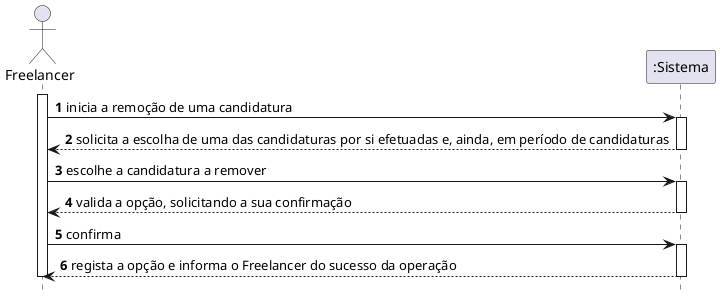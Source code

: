 @startuml
hide footbox
autonumber
actor "Freelancer" as COL

participant ":Sistema" as SIST

activate COL

    COL -> SIST : inicia a remoção de uma candidatura

    activate SIST
        SIST --> COL : solicita a escolha de uma das candidaturas por si efetuadas e, ainda, em período de candidaturas
    deactivate SIST

    COL -> SIST : escolhe a candidatura a remover

    activate SIST
        SIST --> COL : valida a opção, solicitando a sua confirmação
    deactivate SIST

    COL -> SIST : confirma

    activate SIST
        SIST --> COL : regista a opção e informa o Freelancer do sucesso da operação
    deactivate SIST

deactivate COL

@enduml
